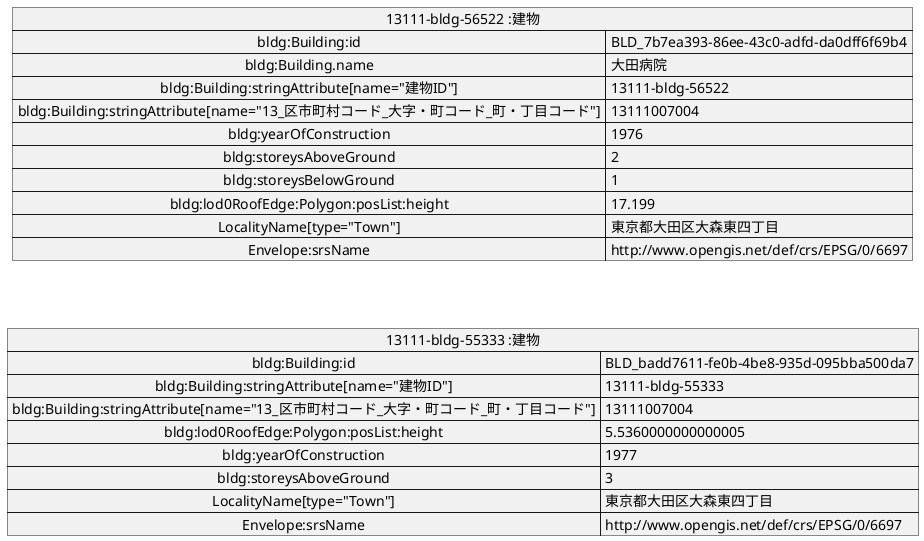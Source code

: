 @startuml
map "13111-bldg-56522 :建物" as A {
 bldg:Building:id => BLD_7b7ea393-86ee-43c0-adfd-da0dff6f69b4
 bldg:Building.name => 大田病院
 bldg:Building:stringAttribute[name="建物ID"] => 13111-bldg-56522
 bldg:Building:stringAttribute[name="13_区市町村コード_大字・町コード_町・丁目コード"] => 13111007004
 bldg:yearOfConstruction => 1976
 bldg:storeysAboveGround => 2
 bldg:storeysBelowGround => 1
 bldg:lod0RoofEdge:Polygon:posList:height => 17.199
 LocalityName[type="Town"] => 東京都大田区大森東四丁目
 Envelope:srsName => http://www.opengis.net/def/crs/EPSG/0/6697
}
map "13111-bldg-55333 :建物" as B {
 bldg:Building:id => BLD_badd7611-fe0b-4be8-935d-095bba500da7
 bldg:Building:stringAttribute[name="建物ID"] => 13111-bldg-55333
 bldg:Building:stringAttribute[name="13_区市町村コード_大字・町コード_町・丁目コード"] => 13111007004
 bldg:lod0RoofEdge:Polygon:posList:height => 5.5360000000000005
 bldg:yearOfConstruction => 1977
 bldg:storeysAboveGround => 3
 LocalityName[type="Town"] => 東京都大田区大森東四丁目
 Envelope:srsName => http://www.opengis.net/def/crs/EPSG/0/6697
}
A -[hidden]- B
@enduml
